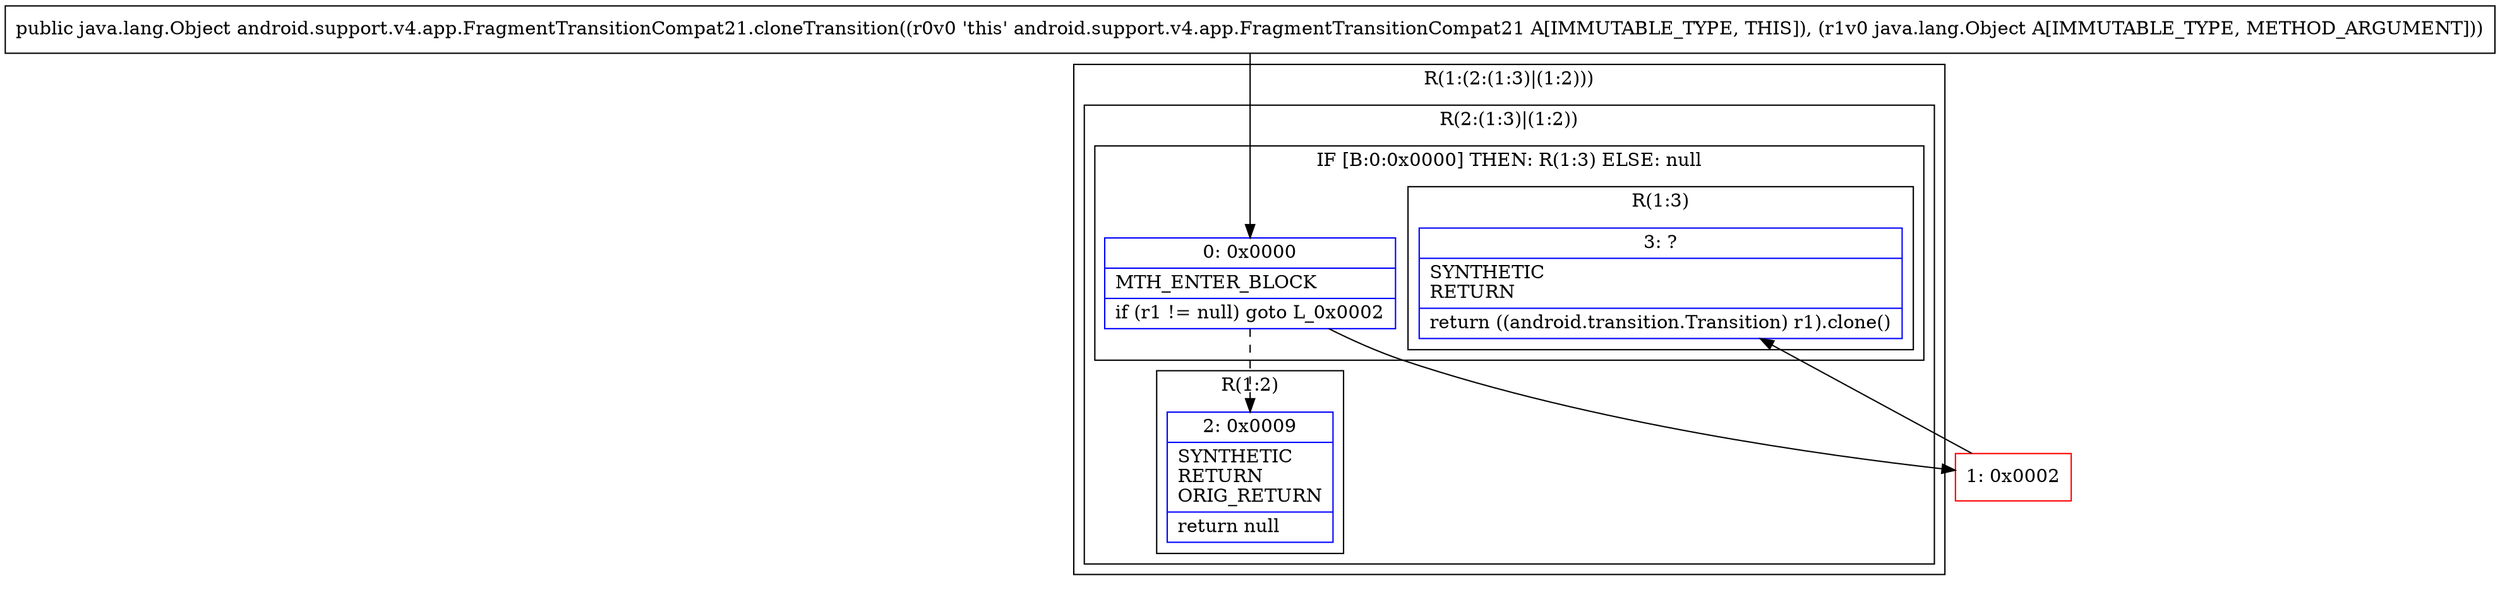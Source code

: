 digraph "CFG forandroid.support.v4.app.FragmentTransitionCompat21.cloneTransition(Ljava\/lang\/Object;)Ljava\/lang\/Object;" {
subgraph cluster_Region_299023251 {
label = "R(1:(2:(1:3)|(1:2)))";
node [shape=record,color=blue];
subgraph cluster_Region_804720145 {
label = "R(2:(1:3)|(1:2))";
node [shape=record,color=blue];
subgraph cluster_IfRegion_1354668055 {
label = "IF [B:0:0x0000] THEN: R(1:3) ELSE: null";
node [shape=record,color=blue];
Node_0 [shape=record,label="{0\:\ 0x0000|MTH_ENTER_BLOCK\l|if (r1 != null) goto L_0x0002\l}"];
subgraph cluster_Region_1999950065 {
label = "R(1:3)";
node [shape=record,color=blue];
Node_3 [shape=record,label="{3\:\ ?|SYNTHETIC\lRETURN\l|return ((android.transition.Transition) r1).clone()\l}"];
}
}
subgraph cluster_Region_1941894055 {
label = "R(1:2)";
node [shape=record,color=blue];
Node_2 [shape=record,label="{2\:\ 0x0009|SYNTHETIC\lRETURN\lORIG_RETURN\l|return null\l}"];
}
}
}
Node_1 [shape=record,color=red,label="{1\:\ 0x0002}"];
MethodNode[shape=record,label="{public java.lang.Object android.support.v4.app.FragmentTransitionCompat21.cloneTransition((r0v0 'this' android.support.v4.app.FragmentTransitionCompat21 A[IMMUTABLE_TYPE, THIS]), (r1v0 java.lang.Object A[IMMUTABLE_TYPE, METHOD_ARGUMENT])) }"];
MethodNode -> Node_0;
Node_0 -> Node_1;
Node_0 -> Node_2[style=dashed];
Node_1 -> Node_3;
}

